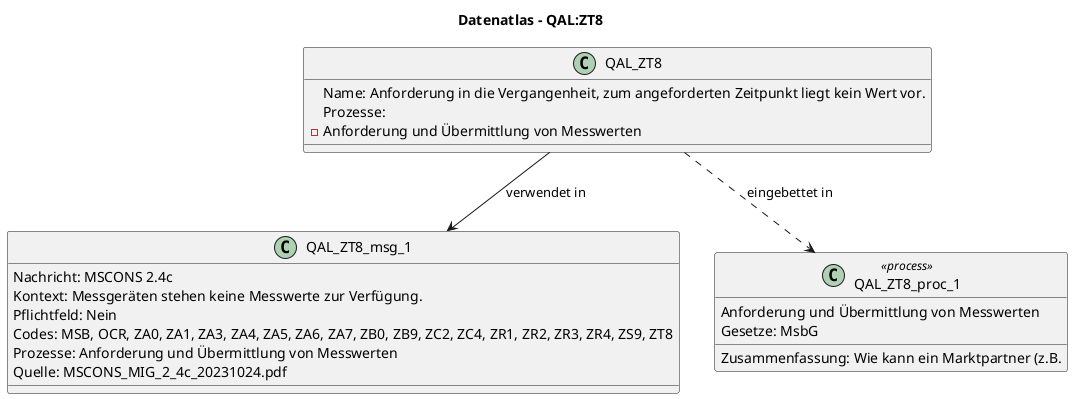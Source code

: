 @startuml
title Datenatlas – QAL:ZT8
class QAL_ZT8 {
  Name: Anforderung in die Vergangenheit, zum angeforderten Zeitpunkt liegt kein Wert vor.
  Prozesse:
    - Anforderung und Übermittlung von Messwerten
}
class QAL_ZT8_msg_1 {
  Nachricht: MSCONS 2.4c
  Kontext: Messgeräten stehen keine Messwerte zur Verfügung.
  Pflichtfeld: Nein
  Codes: MSB, OCR, ZA0, ZA1, ZA3, ZA4, ZA5, ZA6, ZA7, ZB0, ZB9, ZC2, ZC4, ZR1, ZR2, ZR3, ZR4, ZS9, ZT8
  Prozesse: Anforderung und Übermittlung von Messwerten
  Quelle: MSCONS_MIG_2_4c_20231024.pdf
}
QAL_ZT8 --> QAL_ZT8_msg_1 : verwendet in
class QAL_ZT8_proc_1 <<process>> {
  Anforderung und Übermittlung von Messwerten
  Gesetze: MsbG
  Zusammenfassung: Wie kann ein Marktpartner (z.B.
}
QAL_ZT8 ..> QAL_ZT8_proc_1 : eingebettet in
@enduml